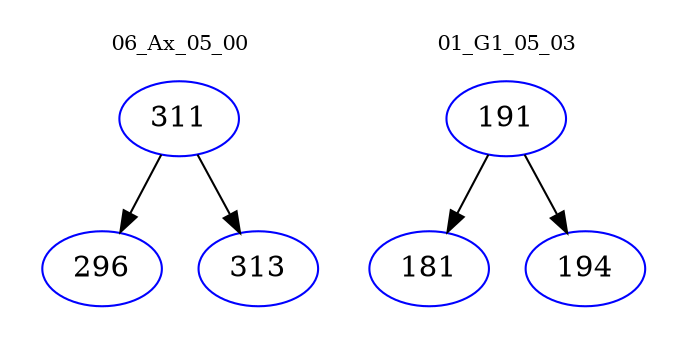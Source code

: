 digraph{
subgraph cluster_0 {
color = white
label = "06_Ax_05_00";
fontsize=10;
T0_311 [label="311", color="blue"]
T0_311 -> T0_296 [color="black"]
T0_296 [label="296", color="blue"]
T0_311 -> T0_313 [color="black"]
T0_313 [label="313", color="blue"]
}
subgraph cluster_1 {
color = white
label = "01_G1_05_03";
fontsize=10;
T1_191 [label="191", color="blue"]
T1_191 -> T1_181 [color="black"]
T1_181 [label="181", color="blue"]
T1_191 -> T1_194 [color="black"]
T1_194 [label="194", color="blue"]
}
}
